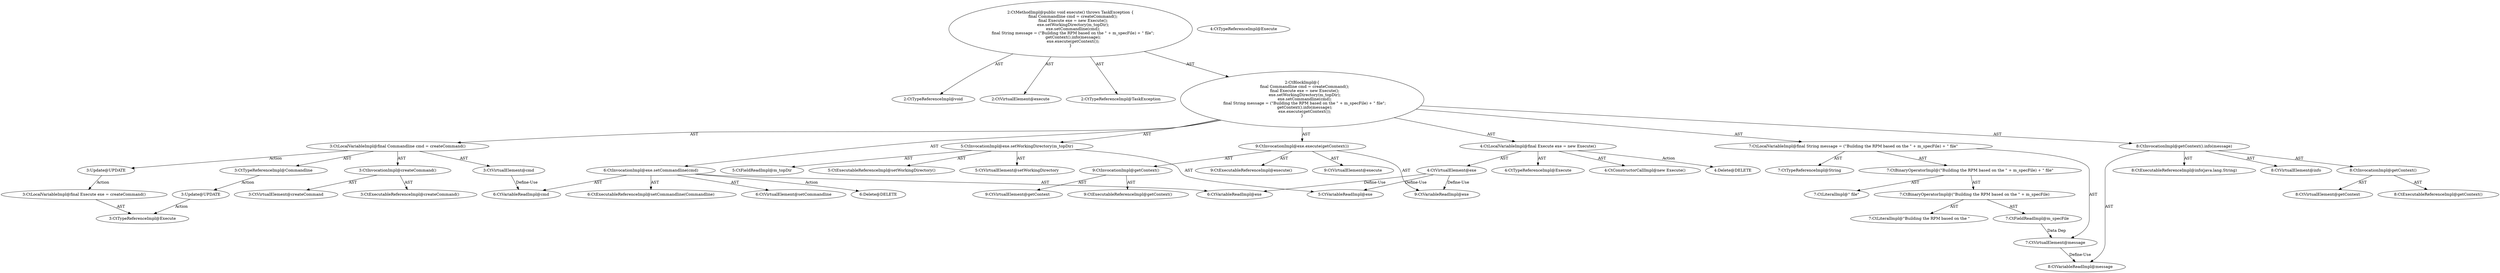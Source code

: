 digraph "execute#?" {
0 [label="2:CtTypeReferenceImpl@void" shape=ellipse]
1 [label="2:CtVirtualElement@execute" shape=ellipse]
2 [label="2:CtTypeReferenceImpl@TaskException" shape=ellipse]
3 [label="3:CtTypeReferenceImpl@Commandline" shape=ellipse]
4 [label="3:CtExecutableReferenceImpl@createCommand()" shape=ellipse]
5 [label="3:CtVirtualElement@createCommand" shape=ellipse]
6 [label="3:CtInvocationImpl@createCommand()" shape=ellipse]
7 [label="3:CtVirtualElement@cmd" shape=ellipse]
8 [label="3:CtLocalVariableImpl@final Commandline cmd = createCommand()" shape=ellipse]
9 [label="4:CtTypeReferenceImpl@Execute" shape=ellipse]
10 [label="4:CtTypeReferenceImpl@Execute" shape=ellipse]
11 [label="4:CtConstructorCallImpl@new Execute()" shape=ellipse]
12 [label="4:CtVirtualElement@exe" shape=ellipse]
13 [label="4:CtLocalVariableImpl@final Execute exe = new Execute()" shape=ellipse]
14 [label="5:CtExecutableReferenceImpl@setWorkingDirectory()" shape=ellipse]
15 [label="5:CtVirtualElement@setWorkingDirectory" shape=ellipse]
16 [label="5:CtVariableReadImpl@exe" shape=ellipse]
17 [label="5:CtFieldReadImpl@m_topDir" shape=ellipse]
18 [label="5:CtInvocationImpl@exe.setWorkingDirectory(m_topDir)" shape=ellipse]
19 [label="6:CtExecutableReferenceImpl@setCommandline(Commandline)" shape=ellipse]
20 [label="6:CtVirtualElement@setCommandline" shape=ellipse]
21 [label="6:CtVariableReadImpl@exe" shape=ellipse]
22 [label="6:CtVariableReadImpl@cmd" shape=ellipse]
23 [label="6:CtInvocationImpl@exe.setCommandline(cmd)" shape=ellipse]
24 [label="7:CtTypeReferenceImpl@String" shape=ellipse]
25 [label="7:CtLiteralImpl@\"Building the RPM based on the \"" shape=ellipse]
26 [label="7:CtFieldReadImpl@m_specFile" shape=ellipse]
27 [label="7:CtBinaryOperatorImpl@(\"Building the RPM based on the \" + m_specFile)" shape=ellipse]
28 [label="7:CtLiteralImpl@\" file\"" shape=ellipse]
29 [label="7:CtBinaryOperatorImpl@(\"Building the RPM based on the \" + m_specFile) + \" file\"" shape=ellipse]
30 [label="7:CtVirtualElement@message" shape=ellipse]
31 [label="7:CtLocalVariableImpl@final String message = (\"Building the RPM based on the \" + m_specFile) + \" file\"" shape=ellipse]
32 [label="8:CtExecutableReferenceImpl@info(java.lang.String)" shape=ellipse]
33 [label="8:CtVirtualElement@info" shape=ellipse]
34 [label="8:CtExecutableReferenceImpl@getContext()" shape=ellipse]
35 [label="8:CtVirtualElement@getContext" shape=ellipse]
36 [label="8:CtInvocationImpl@getContext()" shape=ellipse]
37 [label="8:CtVariableReadImpl@message" shape=ellipse]
38 [label="8:CtInvocationImpl@getContext().info(message)" shape=ellipse]
39 [label="9:CtExecutableReferenceImpl@execute()" shape=ellipse]
40 [label="9:CtVirtualElement@execute" shape=ellipse]
41 [label="9:CtVariableReadImpl@exe" shape=ellipse]
42 [label="9:CtExecutableReferenceImpl@getContext()" shape=ellipse]
43 [label="9:CtVirtualElement@getContext" shape=ellipse]
44 [label="9:CtInvocationImpl@getContext()" shape=ellipse]
45 [label="9:CtInvocationImpl@exe.execute(getContext())" shape=ellipse]
46 [label="2:CtBlockImpl@\{
    final Commandline cmd = createCommand();
    final Execute exe = new Execute();
    exe.setWorkingDirectory(m_topDir);
    exe.setCommandline(cmd);
    final String message = (\"Building the RPM based on the \" + m_specFile) + \" file\";
    getContext().info(message);
    exe.execute(getContext());
\}" shape=ellipse]
47 [label="2:CtMethodImpl@public void execute() throws TaskException \{
    final Commandline cmd = createCommand();
    final Execute exe = new Execute();
    exe.setWorkingDirectory(m_topDir);
    exe.setCommandline(cmd);
    final String message = (\"Building the RPM based on the \" + m_specFile) + \" file\";
    getContext().info(message);
    exe.execute(getContext());
\}" shape=ellipse]
48 [label="3:Update@UPDATE" shape=ellipse]
49 [label="3:CtLocalVariableImpl@final Execute exe = createCommand()" shape=ellipse]
50 [label="3:Update@UPDATE" shape=ellipse]
51 [label="3:CtTypeReferenceImpl@Execute" shape=ellipse]
52 [label="4:Delete@DELETE" shape=ellipse]
53 [label="6:Delete@DELETE" shape=ellipse]
3 -> 50 [label="Action"];
6 -> 5 [label="AST"];
6 -> 4 [label="AST"];
7 -> 22 [label="Define-Use"];
8 -> 7 [label="AST"];
8 -> 3 [label="AST"];
8 -> 6 [label="AST"];
8 -> 48 [label="Action"];
12 -> 16 [label="Define-Use"];
12 -> 21 [label="Define-Use"];
12 -> 41 [label="Define-Use"];
13 -> 12 [label="AST"];
13 -> 9 [label="AST"];
13 -> 11 [label="AST"];
13 -> 52 [label="Action"];
18 -> 15 [label="AST"];
18 -> 16 [label="AST"];
18 -> 14 [label="AST"];
18 -> 17 [label="AST"];
23 -> 20 [label="AST"];
23 -> 21 [label="AST"];
23 -> 19 [label="AST"];
23 -> 22 [label="AST"];
23 -> 53 [label="Action"];
26 -> 30 [label="Data Dep"];
27 -> 25 [label="AST"];
27 -> 26 [label="AST"];
29 -> 27 [label="AST"];
29 -> 28 [label="AST"];
30 -> 37 [label="Define-Use"];
31 -> 30 [label="AST"];
31 -> 24 [label="AST"];
31 -> 29 [label="AST"];
36 -> 35 [label="AST"];
36 -> 34 [label="AST"];
38 -> 33 [label="AST"];
38 -> 36 [label="AST"];
38 -> 32 [label="AST"];
38 -> 37 [label="AST"];
44 -> 43 [label="AST"];
44 -> 42 [label="AST"];
45 -> 40 [label="AST"];
45 -> 41 [label="AST"];
45 -> 39 [label="AST"];
45 -> 44 [label="AST"];
46 -> 8 [label="AST"];
46 -> 13 [label="AST"];
46 -> 18 [label="AST"];
46 -> 23 [label="AST"];
46 -> 31 [label="AST"];
46 -> 38 [label="AST"];
46 -> 45 [label="AST"];
47 -> 1 [label="AST"];
47 -> 0 [label="AST"];
47 -> 2 [label="AST"];
47 -> 46 [label="AST"];
48 -> 49 [label="Action"];
49 -> 51 [label="AST"];
50 -> 51 [label="Action"];
}